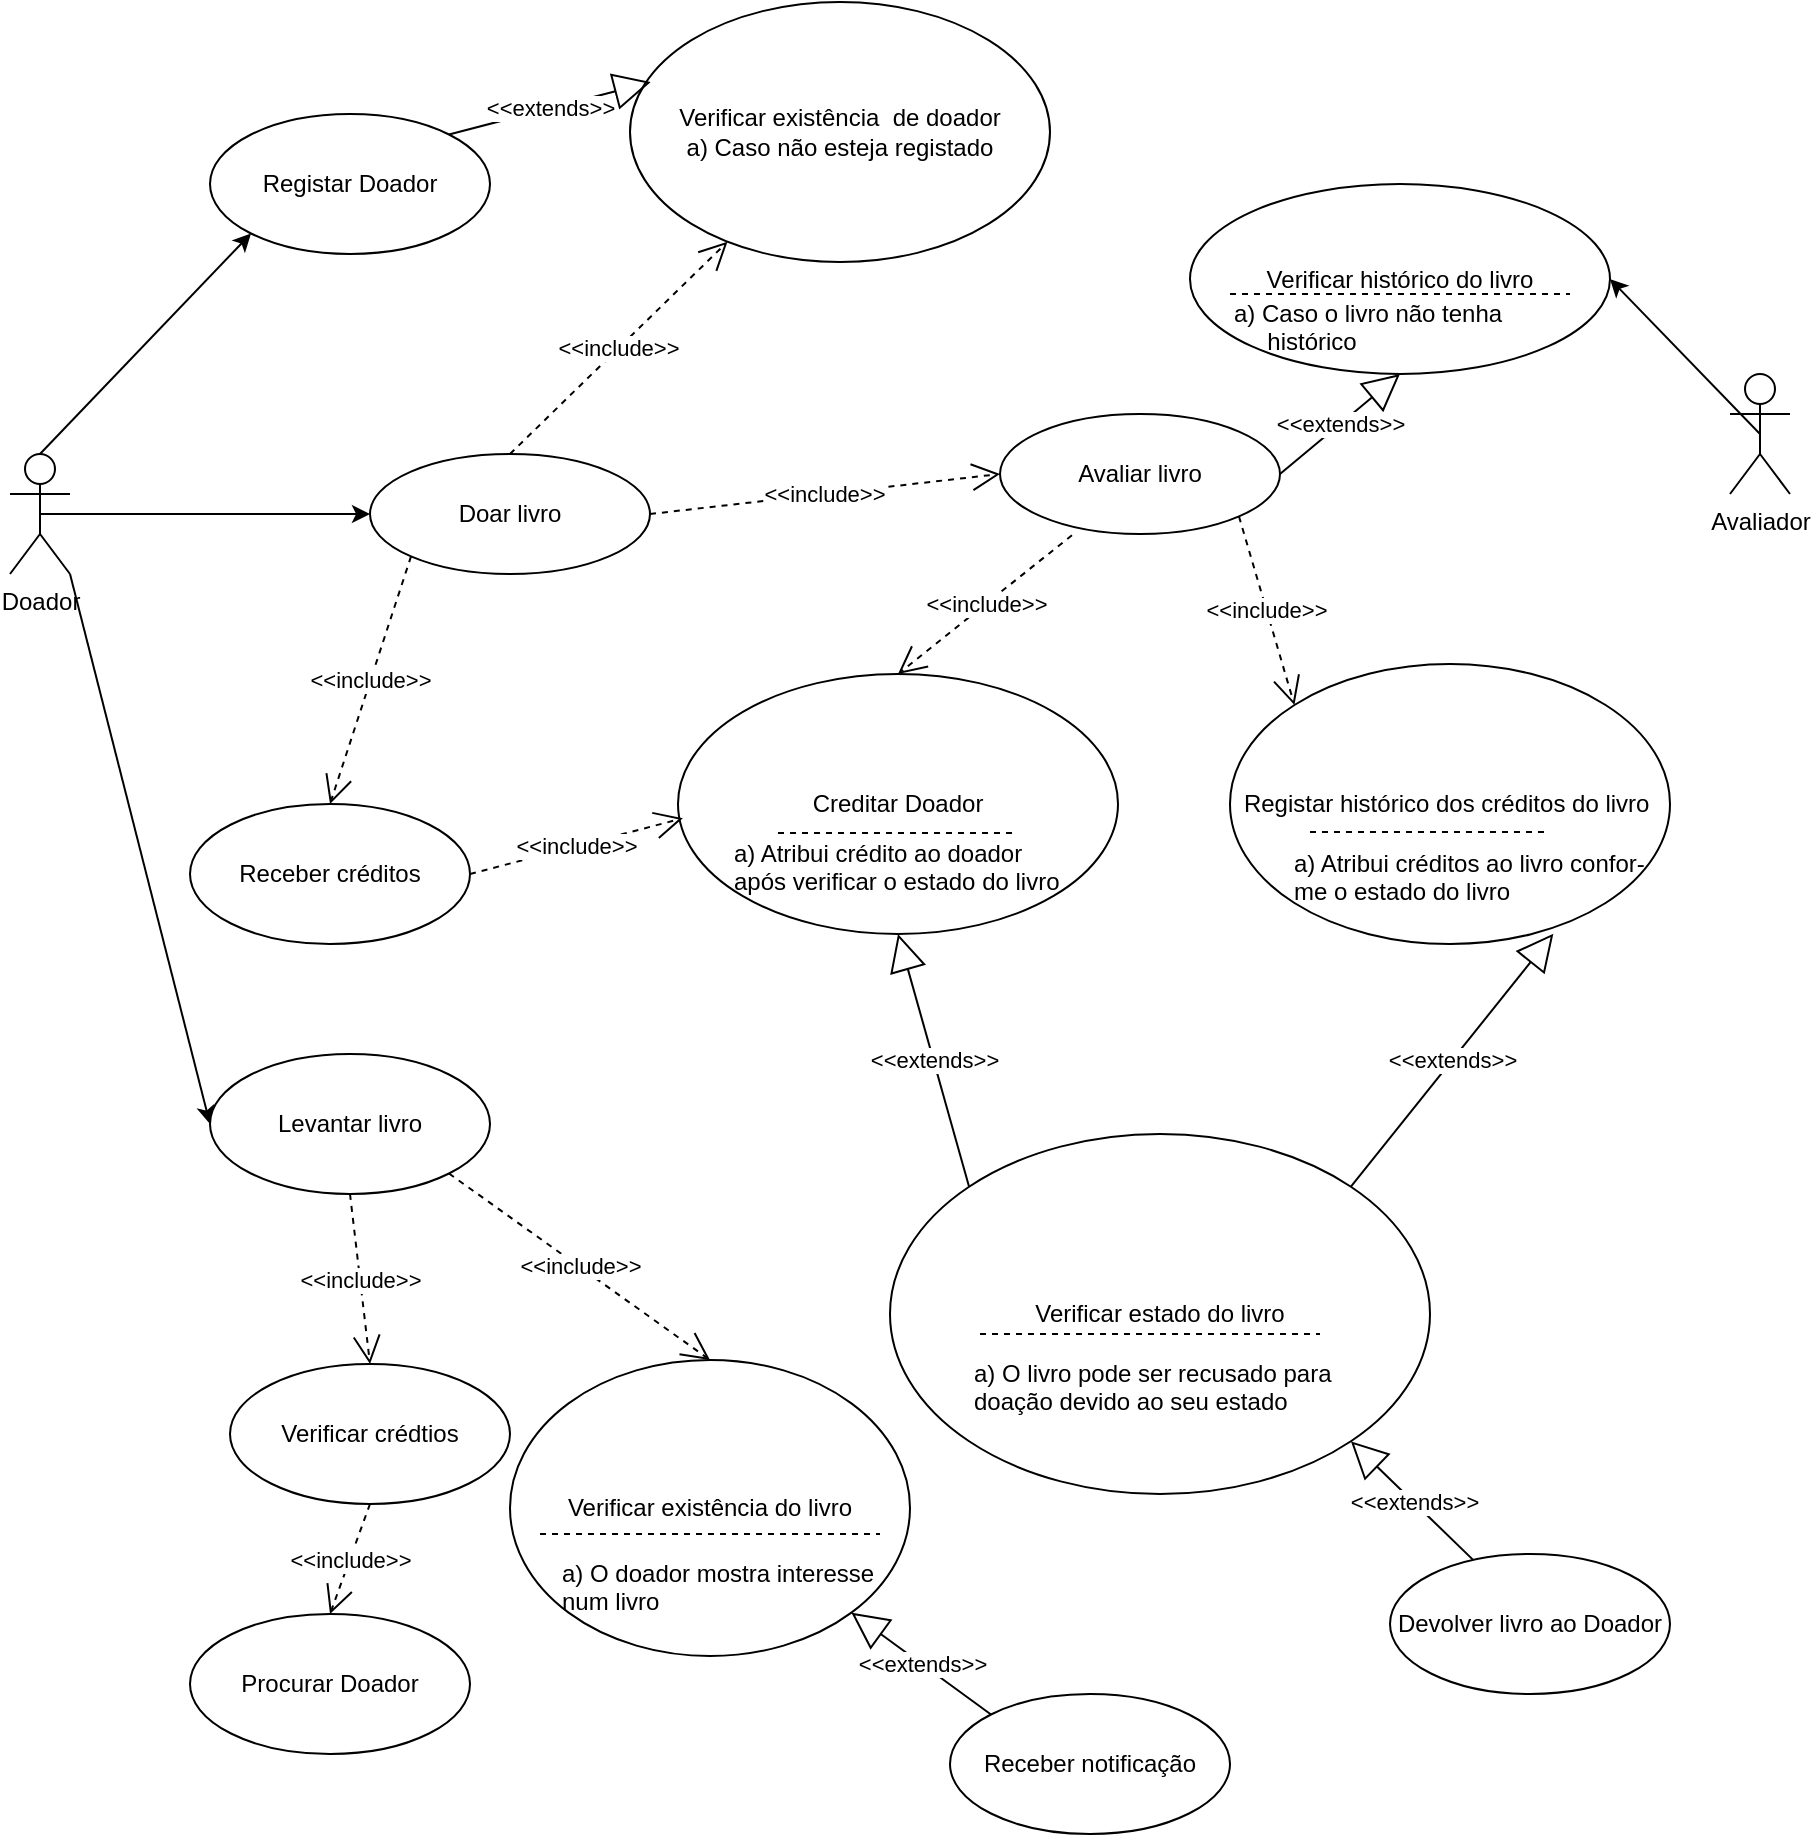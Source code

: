 <mxfile version="10.7.5" type="device"><diagram id="5Vy3yk84tHxdleej-xm3" name="Page-1"><mxGraphModel dx="1400" dy="1580" grid="1" gridSize="10" guides="1" tooltips="1" connect="1" arrows="1" fold="1" page="1" pageScale="1" pageWidth="1169" pageHeight="827" math="0" shadow="0"><root><mxCell id="0"/><mxCell id="1" parent="0"/><mxCell id="1UWKC5cOT-cTW4XttYlr-1" value="Doador" style="shape=umlActor;verticalLabelPosition=bottom;labelBackgroundColor=#ffffff;verticalAlign=top;html=1;outlineConnect=0;" parent="1" vertex="1"><mxGeometry x="140" y="160" width="30" height="60" as="geometry"/></mxCell><mxCell id="1UWKC5cOT-cTW4XttYlr-7" value="" style="endArrow=classic;html=1;entryX=0;entryY=0.5;entryDx=0;entryDy=0;exitX=0.5;exitY=0.5;exitDx=0;exitDy=0;exitPerimeter=0;" parent="1" source="1UWKC5cOT-cTW4XttYlr-1" target="1UWKC5cOT-cTW4XttYlr-8" edge="1"><mxGeometry width="50" height="50" relative="1" as="geometry"><mxPoint x="160" y="185" as="sourcePoint"/><mxPoint x="360" y="180" as="targetPoint"/></mxGeometry></mxCell><mxCell id="1UWKC5cOT-cTW4XttYlr-8" value="Doar livro" style="ellipse;whiteSpace=wrap;html=1;" parent="1" vertex="1"><mxGeometry x="320" y="160" width="140" height="60" as="geometry"/></mxCell><mxCell id="1UWKC5cOT-cTW4XttYlr-9" value="Avaliador" style="shape=umlActor;verticalLabelPosition=bottom;labelBackgroundColor=#ffffff;verticalAlign=top;html=1;" parent="1" vertex="1"><mxGeometry x="1000" y="120" width="30" height="60" as="geometry"/></mxCell><mxCell id="1UWKC5cOT-cTW4XttYlr-11" value="" style="endArrow=classic;html=1;exitX=0.5;exitY=0.5;exitDx=0;exitDy=0;exitPerimeter=0;entryX=1;entryY=0.5;entryDx=0;entryDy=0;" parent="1" source="1UWKC5cOT-cTW4XttYlr-9" target="4tfE6D9GlEdx3aIRynG--1" edge="1"><mxGeometry width="50" height="50" relative="1" as="geometry"><mxPoint x="650" y="220" as="sourcePoint"/><mxPoint x="700" y="180" as="targetPoint"/></mxGeometry></mxCell><mxCell id="1UWKC5cOT-cTW4XttYlr-12" value="Avaliar livro" style="ellipse;whiteSpace=wrap;html=1;" parent="1" vertex="1"><mxGeometry x="635" y="140" width="140" height="60" as="geometry"/></mxCell><mxCell id="1UWKC5cOT-cTW4XttYlr-23" value="&amp;lt;&amp;lt;extends&amp;gt;&amp;gt;" style="endArrow=block;endSize=16;endFill=0;html=1;entryX=0.735;entryY=0.963;entryDx=0;entryDy=0;entryPerimeter=0;exitX=1;exitY=0;exitDx=0;exitDy=0;" parent="1" source="1UWKC5cOT-cTW4XttYlr-40" target="1UWKC5cOT-cTW4XttYlr-24" edge="1"><mxGeometry width="160" relative="1" as="geometry"><mxPoint x="740" y="480" as="sourcePoint"/><mxPoint x="660" y="220" as="targetPoint"/></mxGeometry></mxCell><mxCell id="1UWKC5cOT-cTW4XttYlr-24" value="Registar histórico dos créditos do livro&amp;nbsp;" style="ellipse;whiteSpace=wrap;html=1;" parent="1" vertex="1"><mxGeometry x="750" y="265" width="220" height="140" as="geometry"/></mxCell><mxCell id="1UWKC5cOT-cTW4XttYlr-25" value="&amp;lt;&amp;lt;include&amp;gt;&amp;gt;" style="endArrow=open;endSize=12;dashed=1;html=1;entryX=0;entryY=0.5;entryDx=0;entryDy=0;exitX=1;exitY=0.5;exitDx=0;exitDy=0;" parent="1" source="1UWKC5cOT-cTW4XttYlr-8" target="1UWKC5cOT-cTW4XttYlr-12" edge="1"><mxGeometry width="160" relative="1" as="geometry"><mxPoint x="130" y="380" as="sourcePoint"/><mxPoint x="290" y="380" as="targetPoint"/></mxGeometry></mxCell><mxCell id="1UWKC5cOT-cTW4XttYlr-28" value="&amp;lt;&amp;lt;include&amp;gt;&amp;gt;" style="endArrow=open;endSize=12;dashed=1;html=1;exitX=0.257;exitY=1.01;exitDx=0;exitDy=0;entryX=0.5;entryY=0;entryDx=0;entryDy=0;exitPerimeter=0;" parent="1" source="1UWKC5cOT-cTW4XttYlr-12" target="1UWKC5cOT-cTW4XttYlr-29" edge="1"><mxGeometry width="160" relative="1" as="geometry"><mxPoint x="280" y="300" as="sourcePoint"/><mxPoint x="430" y="300" as="targetPoint"/></mxGeometry></mxCell><mxCell id="1UWKC5cOT-cTW4XttYlr-29" value="Creditar Doador" style="ellipse;whiteSpace=wrap;html=1;" parent="1" vertex="1"><mxGeometry x="474" y="270" width="220" height="130" as="geometry"/></mxCell><mxCell id="1UWKC5cOT-cTW4XttYlr-31" value="" style="endArrow=none;dashed=1;html=1;" parent="1" edge="1"><mxGeometry width="50" height="50" relative="1" as="geometry"><mxPoint x="524" y="349.5" as="sourcePoint"/><mxPoint x="644" y="349.5" as="targetPoint"/><Array as="points"><mxPoint x="584" y="349.5"/></Array></mxGeometry></mxCell><mxCell id="1UWKC5cOT-cTW4XttYlr-32" value="a) Atribui crédito ao doador &lt;br&gt;após verificar o estado do livro" style="text;html=1;resizable=0;points=[];autosize=1;align=left;verticalAlign=top;spacingTop=-4;" parent="1" vertex="1"><mxGeometry x="500" y="350" width="180" height="30" as="geometry"/></mxCell><mxCell id="1UWKC5cOT-cTW4XttYlr-35" value="a) Atribui créditos ao livro confor-&lt;br&gt;me o estado do livro&lt;br&gt;" style="text;html=1;resizable=0;points=[];autosize=1;align=left;verticalAlign=top;spacingTop=-4;" parent="1" vertex="1"><mxGeometry x="780" y="355" width="190" height="30" as="geometry"/></mxCell><mxCell id="1UWKC5cOT-cTW4XttYlr-36" value="" style="endArrow=none;dashed=1;html=1;" parent="1" edge="1"><mxGeometry width="50" height="50" relative="1" as="geometry"><mxPoint x="790" y="349" as="sourcePoint"/><mxPoint x="910" y="349" as="targetPoint"/></mxGeometry></mxCell><mxCell id="1UWKC5cOT-cTW4XttYlr-38" value="&amp;lt;&amp;lt;include&amp;gt;&amp;gt;" style="endArrow=open;endSize=12;dashed=1;html=1;exitX=1;exitY=1;exitDx=0;exitDy=0;entryX=0;entryY=0;entryDx=0;entryDy=0;" parent="1" source="1UWKC5cOT-cTW4XttYlr-12" target="1UWKC5cOT-cTW4XttYlr-24" edge="1"><mxGeometry width="160" relative="1" as="geometry"><mxPoint x="640" y="230" as="sourcePoint"/><mxPoint x="560" y="280" as="targetPoint"/></mxGeometry></mxCell><mxCell id="1UWKC5cOT-cTW4XttYlr-39" value="&amp;lt;&amp;lt;extends&amp;gt;&amp;gt;" style="endArrow=block;endSize=16;endFill=0;html=1;entryX=0.5;entryY=1;entryDx=0;entryDy=0;exitX=0;exitY=0;exitDx=0;exitDy=0;" parent="1" source="1UWKC5cOT-cTW4XttYlr-40" target="1UWKC5cOT-cTW4XttYlr-29" edge="1"><mxGeometry width="160" relative="1" as="geometry"><mxPoint x="660" y="490" as="sourcePoint"/><mxPoint x="565" y="400" as="targetPoint"/></mxGeometry></mxCell><mxCell id="1UWKC5cOT-cTW4XttYlr-40" value="Verificar estado do livro" style="ellipse;whiteSpace=wrap;html=1;" parent="1" vertex="1"><mxGeometry x="580" y="500" width="270" height="180" as="geometry"/></mxCell><mxCell id="1UWKC5cOT-cTW4XttYlr-41" value="" style="endArrow=none;dashed=1;html=1;" parent="1" edge="1"><mxGeometry width="50" height="50" relative="1" as="geometry"><mxPoint x="625" y="600" as="sourcePoint"/><mxPoint x="795" y="600" as="targetPoint"/></mxGeometry></mxCell><mxCell id="1UWKC5cOT-cTW4XttYlr-42" value="a) O livro pode ser recusado para&amp;nbsp;&lt;br&gt;doação devido ao seu estado&lt;br&gt;" style="text;html=1;resizable=0;points=[];autosize=1;align=left;verticalAlign=top;spacingTop=-4;" parent="1" vertex="1"><mxGeometry x="620" y="610" width="200" height="30" as="geometry"/></mxCell><mxCell id="1UWKC5cOT-cTW4XttYlr-43" value="&amp;lt;&amp;lt;extends&amp;gt;&amp;gt;" style="endArrow=block;endSize=16;endFill=0;html=1;entryX=1;entryY=1;entryDx=0;entryDy=0;exitX=0.306;exitY=0.06;exitDx=0;exitDy=0;exitPerimeter=0;" parent="1" source="1UWKC5cOT-cTW4XttYlr-44" target="1UWKC5cOT-cTW4XttYlr-40" edge="1"><mxGeometry width="160" relative="1" as="geometry"><mxPoint x="870" y="710" as="sourcePoint"/><mxPoint x="857" y="680" as="targetPoint"/></mxGeometry></mxCell><mxCell id="1UWKC5cOT-cTW4XttYlr-44" value="Devolver livro ao Doador" style="ellipse;whiteSpace=wrap;html=1;" parent="1" vertex="1"><mxGeometry x="830" y="710" width="140" height="70" as="geometry"/></mxCell><mxCell id="1UWKC5cOT-cTW4XttYlr-46" value="&amp;lt;&amp;lt;include&amp;gt;&amp;gt;" style="endArrow=open;endSize=12;dashed=1;html=1;exitX=0;exitY=1;exitDx=0;exitDy=0;entryX=0.5;entryY=0;entryDx=0;entryDy=0;" parent="1" source="1UWKC5cOT-cTW4XttYlr-8" target="1UWKC5cOT-cTW4XttYlr-47" edge="1"><mxGeometry width="160" relative="1" as="geometry"><mxPoint x="286" y="230" as="sourcePoint"/><mxPoint x="320" y="310" as="targetPoint"/></mxGeometry></mxCell><mxCell id="1UWKC5cOT-cTW4XttYlr-47" value="Receber créditos" style="ellipse;whiteSpace=wrap;html=1;" parent="1" vertex="1"><mxGeometry x="230" y="335" width="140" height="70" as="geometry"/></mxCell><mxCell id="1UWKC5cOT-cTW4XttYlr-48" value="&amp;lt;&amp;lt;include&amp;gt;&amp;gt;" style="endArrow=open;endSize=12;dashed=1;html=1;exitX=1;exitY=0.5;exitDx=0;exitDy=0;entryX=0.011;entryY=0.555;entryDx=0;entryDy=0;entryPerimeter=0;" parent="1" source="1UWKC5cOT-cTW4XttYlr-47" target="1UWKC5cOT-cTW4XttYlr-29" edge="1"><mxGeometry width="160" relative="1" as="geometry"><mxPoint x="351" y="221" as="sourcePoint"/><mxPoint x="310" y="310" as="targetPoint"/></mxGeometry></mxCell><mxCell id="1UWKC5cOT-cTW4XttYlr-49" value="" style="endArrow=classic;html=1;exitX=1;exitY=1;exitDx=0;exitDy=0;exitPerimeter=0;entryX=0;entryY=0.5;entryDx=0;entryDy=0;" parent="1" source="1UWKC5cOT-cTW4XttYlr-1" target="1UWKC5cOT-cTW4XttYlr-50" edge="1"><mxGeometry width="50" height="50" relative="1" as="geometry"><mxPoint x="165" y="200" as="sourcePoint"/><mxPoint x="230" y="480" as="targetPoint"/></mxGeometry></mxCell><mxCell id="1UWKC5cOT-cTW4XttYlr-50" value="Levantar livro" style="ellipse;whiteSpace=wrap;html=1;" parent="1" vertex="1"><mxGeometry x="240" y="460" width="140" height="70" as="geometry"/></mxCell><mxCell id="1UWKC5cOT-cTW4XttYlr-51" value="&amp;lt;&amp;lt;include&amp;gt;&amp;gt;" style="endArrow=open;endSize=12;dashed=1;html=1;exitX=0.5;exitY=1;exitDx=0;exitDy=0;entryX=0.5;entryY=0;entryDx=0;entryDy=0;" parent="1" source="1UWKC5cOT-cTW4XttYlr-50" target="1UWKC5cOT-cTW4XttYlr-52" edge="1"><mxGeometry width="160" relative="1" as="geometry"><mxPoint x="310" y="540" as="sourcePoint"/><mxPoint x="350" y="650" as="targetPoint"/></mxGeometry></mxCell><mxCell id="1UWKC5cOT-cTW4XttYlr-52" value="Verificar crédtios" style="ellipse;whiteSpace=wrap;html=1;" parent="1" vertex="1"><mxGeometry x="250" y="615" width="140" height="70" as="geometry"/></mxCell><mxCell id="1UWKC5cOT-cTW4XttYlr-54" value="&amp;lt;&amp;lt;include&amp;gt;&amp;gt;" style="endArrow=open;endSize=12;dashed=1;html=1;exitX=0.5;exitY=1;exitDx=0;exitDy=0;entryX=0.5;entryY=0;entryDx=0;entryDy=0;" parent="1" source="1UWKC5cOT-cTW4XttYlr-52" target="1UWKC5cOT-cTW4XttYlr-55" edge="1"><mxGeometry width="160" relative="1" as="geometry"><mxPoint x="280" y="685" as="sourcePoint"/><mxPoint x="240" y="760" as="targetPoint"/></mxGeometry></mxCell><mxCell id="1UWKC5cOT-cTW4XttYlr-55" value="Procurar Doador" style="ellipse;whiteSpace=wrap;html=1;" parent="1" vertex="1"><mxGeometry x="230" y="740" width="140" height="70" as="geometry"/></mxCell><mxCell id="1UWKC5cOT-cTW4XttYlr-56" value="&amp;lt;&amp;lt;include&amp;gt;&amp;gt;" style="endArrow=open;endSize=12;dashed=1;html=1;exitX=1;exitY=1;exitDx=0;exitDy=0;entryX=0.5;entryY=0;entryDx=0;entryDy=0;" parent="1" source="1UWKC5cOT-cTW4XttYlr-50" target="1UWKC5cOT-cTW4XttYlr-57" edge="1"><mxGeometry width="160" relative="1" as="geometry"><mxPoint x="320" y="540" as="sourcePoint"/><mxPoint x="460" y="610" as="targetPoint"/></mxGeometry></mxCell><mxCell id="1UWKC5cOT-cTW4XttYlr-57" value="Verificar existência do livro" style="ellipse;whiteSpace=wrap;html=1;" parent="1" vertex="1"><mxGeometry x="390" y="613" width="200" height="148" as="geometry"/></mxCell><mxCell id="1UWKC5cOT-cTW4XttYlr-58" value="" style="endArrow=none;dashed=1;html=1;" parent="1" edge="1"><mxGeometry width="50" height="50" relative="1" as="geometry"><mxPoint x="405" y="700" as="sourcePoint"/><mxPoint x="575" y="700" as="targetPoint"/></mxGeometry></mxCell><mxCell id="1UWKC5cOT-cTW4XttYlr-59" value="a) O doador mostra interesse&lt;br&gt;num livro&lt;br&gt;" style="text;html=1;resizable=0;points=[];autosize=1;align=left;verticalAlign=top;spacingTop=-4;" parent="1" vertex="1"><mxGeometry x="414" y="710" width="170" height="30" as="geometry"/></mxCell><mxCell id="1UWKC5cOT-cTW4XttYlr-60" value="&amp;lt;&amp;lt;extends&amp;gt;&amp;gt;" style="endArrow=block;endSize=16;endFill=0;html=1;entryX=1;entryY=1;entryDx=0;entryDy=0;exitX=0;exitY=0;exitDx=0;exitDy=0;" parent="1" source="1UWKC5cOT-cTW4XttYlr-61" target="1UWKC5cOT-cTW4XttYlr-57" edge="1"><mxGeometry width="160" relative="1" as="geometry"><mxPoint x="620" y="780" as="sourcePoint"/><mxPoint x="570" y="760" as="targetPoint"/></mxGeometry></mxCell><mxCell id="1UWKC5cOT-cTW4XttYlr-61" value="Receber notificação" style="ellipse;whiteSpace=wrap;html=1;" parent="1" vertex="1"><mxGeometry x="610" y="780" width="140" height="70" as="geometry"/></mxCell><mxCell id="1UWKC5cOT-cTW4XttYlr-63" value="" style="endArrow=classic;html=1;exitX=0.5;exitY=0;exitDx=0;exitDy=0;exitPerimeter=0;entryX=0;entryY=1;entryDx=0;entryDy=0;" parent="1" source="1UWKC5cOT-cTW4XttYlr-1" target="1UWKC5cOT-cTW4XttYlr-64" edge="1"><mxGeometry width="50" height="50" relative="1" as="geometry"><mxPoint x="155" y="140" as="sourcePoint"/><mxPoint x="250" y="50" as="targetPoint"/></mxGeometry></mxCell><mxCell id="1UWKC5cOT-cTW4XttYlr-64" value="Registar Doador" style="ellipse;whiteSpace=wrap;html=1;" parent="1" vertex="1"><mxGeometry x="240" y="-10" width="140" height="70" as="geometry"/></mxCell><mxCell id="4tfE6D9GlEdx3aIRynG--1" value="Verificar histórico do livro" style="ellipse;whiteSpace=wrap;html=1;" parent="1" vertex="1"><mxGeometry x="730" y="25" width="210" height="95" as="geometry"/></mxCell><mxCell id="4tfE6D9GlEdx3aIRynG--5" value="" style="endArrow=none;dashed=1;html=1;" parent="1" edge="1"><mxGeometry width="50" height="50" relative="1" as="geometry"><mxPoint x="750" y="80" as="sourcePoint"/><mxPoint x="920" y="80" as="targetPoint"/></mxGeometry></mxCell><mxCell id="4tfE6D9GlEdx3aIRynG--6" value="a) Caso o livro não tenha&amp;nbsp;&lt;br&gt;&amp;nbsp; &amp;nbsp; &amp;nbsp;histórico" style="text;html=1;resizable=0;points=[];autosize=1;align=left;verticalAlign=top;spacingTop=-4;" parent="1" vertex="1"><mxGeometry x="750" y="80" width="150" height="30" as="geometry"/></mxCell><mxCell id="4tfE6D9GlEdx3aIRynG--7" value="&amp;lt;&amp;lt;extends&amp;gt;&amp;gt;" style="endArrow=block;endSize=16;endFill=0;html=1;entryX=0.5;entryY=1;entryDx=0;entryDy=0;exitX=1;exitY=0.5;exitDx=0;exitDy=0;" parent="1" source="1UWKC5cOT-cTW4XttYlr-12" target="4tfE6D9GlEdx3aIRynG--1" edge="1"><mxGeometry width="160" relative="1" as="geometry"><mxPoint x="811.224" y="246.983" as="sourcePoint"/><mxPoint x="908.466" y="120.086" as="targetPoint"/></mxGeometry></mxCell><mxCell id="j7rvQ6CgRzOQ3lB-M0QN-1" value="&amp;lt;&amp;lt;include&amp;gt;&amp;gt;" style="endArrow=open;endSize=12;dashed=1;html=1;exitX=0.5;exitY=0;exitDx=0;exitDy=0;" edge="1" parent="1" source="1UWKC5cOT-cTW4XttYlr-8" target="j7rvQ6CgRzOQ3lB-M0QN-4"><mxGeometry width="160" relative="1" as="geometry"><mxPoint x="445" y="163.286" as="sourcePoint"/><mxPoint x="490" y="70" as="targetPoint"/></mxGeometry></mxCell><mxCell id="j7rvQ6CgRzOQ3lB-M0QN-4" value="Verificar existência&amp;nbsp; de doador&lt;br&gt;a) Caso não esteja registado&lt;br&gt;" style="ellipse;whiteSpace=wrap;html=1;" vertex="1" parent="1"><mxGeometry x="450" y="-66" width="210" height="130" as="geometry"/></mxCell><mxCell id="j7rvQ6CgRzOQ3lB-M0QN-6" value="&amp;lt;&amp;lt;extends&amp;gt;&amp;gt;" style="endArrow=block;endSize=16;endFill=0;html=1;entryX=0.049;entryY=0.308;entryDx=0;entryDy=0;exitX=1;exitY=0;exitDx=0;exitDy=0;entryPerimeter=0;" edge="1" parent="1" source="1UWKC5cOT-cTW4XttYlr-64" target="j7rvQ6CgRzOQ3lB-M0QN-4"><mxGeometry width="160" relative="1" as="geometry"><mxPoint x="380.214" y="-60.143" as="sourcePoint"/><mxPoint x="440.214" y="-110.143" as="targetPoint"/></mxGeometry></mxCell></root></mxGraphModel></diagram></mxfile>